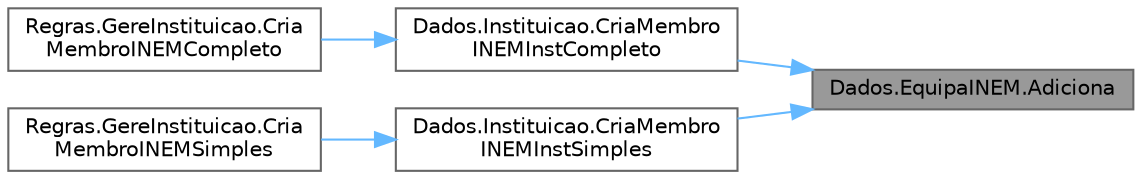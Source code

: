 digraph "Dados.EquipaINEM.Adiciona"
{
 // LATEX_PDF_SIZE
  bgcolor="transparent";
  edge [fontname=Helvetica,fontsize=10,labelfontname=Helvetica,labelfontsize=10];
  node [fontname=Helvetica,fontsize=10,shape=box,height=0.2,width=0.4];
  rankdir="RL";
  Node1 [id="Node000001",label="Dados.EquipaINEM.Adiciona",height=0.2,width=0.4,color="gray40", fillcolor="grey60", style="filled", fontcolor="black",tooltip="Funcao que adiciona um determinado membro no dicionario da equipa de membros do INEM."];
  Node1 -> Node2 [id="edge1_Node000001_Node000002",dir="back",color="steelblue1",style="solid",tooltip=" "];
  Node2 [id="Node000002",label="Dados.Instituicao.CriaMembro\lINEMInstCompleto",height=0.2,width=0.4,color="grey40", fillcolor="white", style="filled",URL="$class_dados_1_1_instituicao.html#ab4c9353013ce417cc41ad0420752336c",tooltip="Funcao que adiciona um membro do INEM na lista da equipa de INEM da instituicao."];
  Node2 -> Node3 [id="edge2_Node000002_Node000003",dir="back",color="steelblue1",style="solid",tooltip=" "];
  Node3 [id="Node000003",label="Regras.GereInstituicao.Cria\lMembroINEMCompleto",height=0.2,width=0.4,color="grey40", fillcolor="white", style="filled",URL="$class_regras_1_1_gere_instituicao.html#a3f0b1de6cf91c6b3b82f51d8ce3e7f5d",tooltip="Funcao que cria um membro do INEM completo."];
  Node1 -> Node4 [id="edge3_Node000001_Node000004",dir="back",color="steelblue1",style="solid",tooltip=" "];
  Node4 [id="Node000004",label="Dados.Instituicao.CriaMembro\lINEMInstSimples",height=0.2,width=0.4,color="grey40", fillcolor="white", style="filled",URL="$class_dados_1_1_instituicao.html#a3b3e942e4b9c596cec2189f0e41c6368",tooltip=" "];
  Node4 -> Node5 [id="edge4_Node000004_Node000005",dir="back",color="steelblue1",style="solid",tooltip=" "];
  Node5 [id="Node000005",label="Regras.GereInstituicao.Cria\lMembroINEMSimples",height=0.2,width=0.4,color="grey40", fillcolor="white", style="filled",URL="$class_regras_1_1_gere_instituicao.html#aea277450518124ec90b1aadf30ced42a",tooltip="Funcao que cria um membro do INEM simples."];
}
